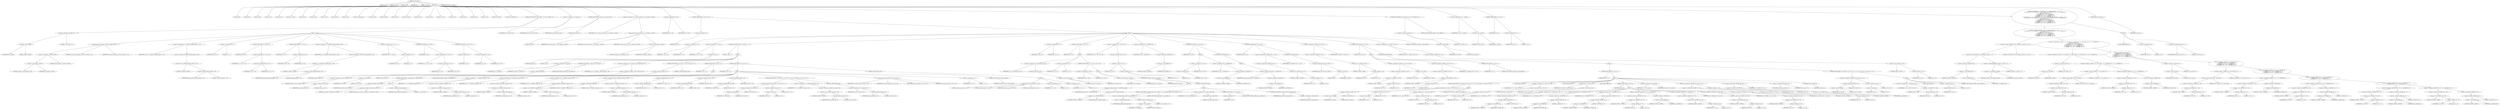 digraph cache_insert {  
"1000126" [label = "(METHOD,cache_insert)" ]
"1000127" [label = "(PARAM,int a1)" ]
"1000128" [label = "(PARAM,void *cp)" ]
"1000129" [label = "(PARAM,int a3)" ]
"1000130" [label = "(PARAM,int a4)" ]
"1000131" [label = "(PARAM,__int16 a5)" ]
"1000132" [label = "(BLOCK,,)" ]
"1000133" [label = "(LOCAL,v8: int)" ]
"1000134" [label = "(LOCAL,v9: int)" ]
"1000135" [label = "(LOCAL,v10: int)" ]
"1000136" [label = "(LOCAL,v11: int)" ]
"1000137" [label = "(LOCAL,v12: int)" ]
"1000138" [label = "(LOCAL,v13: __int16)" ]
"1000139" [label = "(LOCAL,v15: int)" ]
"1000140" [label = "(LOCAL,v16: int)" ]
"1000141" [label = "(LOCAL,v17: int)" ]
"1000142" [label = "(LOCAL,v18: int)" ]
"1000143" [label = "(LOCAL,v19: int)" ]
"1000144" [label = "(LOCAL,v20: unsigned int)" ]
"1000145" [label = "(LOCAL,v21: bool)" ]
"1000146" [label = "(LOCAL,v22: bool)" ]
"1000147" [label = "(LOCAL,v23: int)" ]
"1000148" [label = "(LOCAL,v24: size_t)" ]
"1000149" [label = "(LOCAL,v25: int *)" ]
"1000150" [label = "(LOCAL,v26: int)" ]
"1000151" [label = "(LOCAL,v27: char *)" ]
"1000152" [label = "(LOCAL,v28: int)" ]
"1000153" [label = "(LOCAL,v29: int)" ]
"1000154" [label = "(LOCAL,v30: int)" ]
"1000155" [label = "(LOCAL,v31: int)" ]
"1000156" [label = "(LOCAL,v32: _BYTE *)" ]
"1000157" [label = "(LOCAL,v34: _DWORD [ 4 ])" ]
"1000158" [label = "(CONTROL_STRUCTURE,if ( (a5 & 0x980) != 0 ),if ( (a5 & 0x980) != 0 ))" ]
"1000159" [label = "(<operator>.notEquals,(a5 & 0x980) != 0)" ]
"1000160" [label = "(<operator>.and,a5 & 0x980)" ]
"1000161" [label = "(IDENTIFIER,a5,a5 & 0x980)" ]
"1000162" [label = "(LITERAL,0x980,a5 & 0x980)" ]
"1000163" [label = "(LITERAL,0,(a5 & 0x980) != 0)" ]
"1000164" [label = "(BLOCK,,)" ]
"1000165" [label = "(log_query,log_query((unsigned __int16)a5 | 0x10000, a1, cp))" ]
"1000166" [label = "(<operator>.or,(unsigned __int16)a5 | 0x10000)" ]
"1000167" [label = "(<operator>.cast,(unsigned __int16)a5)" ]
"1000168" [label = "(UNKNOWN,unsigned __int16,unsigned __int16)" ]
"1000169" [label = "(IDENTIFIER,a5,(unsigned __int16)a5)" ]
"1000170" [label = "(LITERAL,0x10000,(unsigned __int16)a5 | 0x10000)" ]
"1000171" [label = "(IDENTIFIER,a1,log_query((unsigned __int16)a5 | 0x10000, a1, cp))" ]
"1000172" [label = "(IDENTIFIER,cp,log_query((unsigned __int16)a5 | 0x10000, a1, cp))" ]
"1000173" [label = "(<operator>.assignment,v20 = *(_DWORD *)(dnsmasq_daemon + 252))" ]
"1000174" [label = "(IDENTIFIER,v20,v20 = *(_DWORD *)(dnsmasq_daemon + 252))" ]
"1000175" [label = "(<operator>.indirection,*(_DWORD *)(dnsmasq_daemon + 252))" ]
"1000176" [label = "(<operator>.cast,(_DWORD *)(dnsmasq_daemon + 252))" ]
"1000177" [label = "(UNKNOWN,_DWORD *,_DWORD *)" ]
"1000178" [label = "(<operator>.addition,dnsmasq_daemon + 252)" ]
"1000179" [label = "(IDENTIFIER,dnsmasq_daemon,dnsmasq_daemon + 252)" ]
"1000180" [label = "(LITERAL,252,dnsmasq_daemon + 252)" ]
"1000181" [label = "(<operator>.assignment,v21 = 1)" ]
"1000182" [label = "(IDENTIFIER,v21,v21 = 1)" ]
"1000183" [label = "(LITERAL,1,v21 = 1)" ]
"1000184" [label = "(CONTROL_STRUCTURE,if ( v20 ),if ( v20 ))" ]
"1000185" [label = "(IDENTIFIER,v20,if ( v20 ))" ]
"1000186" [label = "(<operator>.assignment,v21 = v20 >= a4)" ]
"1000187" [label = "(IDENTIFIER,v21,v21 = v20 >= a4)" ]
"1000188" [label = "(<operator>.greaterEqualsThan,v20 >= a4)" ]
"1000189" [label = "(IDENTIFIER,v20,v20 >= a4)" ]
"1000190" [label = "(IDENTIFIER,a4,v20 >= a4)" ]
"1000191" [label = "(CONTROL_STRUCTURE,if ( v21 ),if ( v21 ))" ]
"1000192" [label = "(IDENTIFIER,v21,if ( v21 ))" ]
"1000193" [label = "(<operator>.assignment,v20 = a4)" ]
"1000194" [label = "(IDENTIFIER,v20,v20 = a4)" ]
"1000195" [label = "(IDENTIFIER,a4,v20 = a4)" ]
"1000196" [label = "(<operator>.assignment,a4 = *(_DWORD *)(dnsmasq_daemon + 248))" ]
"1000197" [label = "(IDENTIFIER,a4,a4 = *(_DWORD *)(dnsmasq_daemon + 248))" ]
"1000198" [label = "(<operator>.indirection,*(_DWORD *)(dnsmasq_daemon + 248))" ]
"1000199" [label = "(<operator>.cast,(_DWORD *)(dnsmasq_daemon + 248))" ]
"1000200" [label = "(UNKNOWN,_DWORD *,_DWORD *)" ]
"1000201" [label = "(<operator>.addition,dnsmasq_daemon + 248)" ]
"1000202" [label = "(IDENTIFIER,dnsmasq_daemon,dnsmasq_daemon + 248)" ]
"1000203" [label = "(LITERAL,248,dnsmasq_daemon + 248)" ]
"1000204" [label = "(<operator>.assignment,v22 = a4 != 0)" ]
"1000205" [label = "(IDENTIFIER,v22,v22 = a4 != 0)" ]
"1000206" [label = "(<operator>.notEquals,a4 != 0)" ]
"1000207" [label = "(IDENTIFIER,a4,a4 != 0)" ]
"1000208" [label = "(LITERAL,0,a4 != 0)" ]
"1000209" [label = "(CONTROL_STRUCTURE,if ( a4 ),if ( a4 ))" ]
"1000210" [label = "(IDENTIFIER,a4,if ( a4 ))" ]
"1000211" [label = "(<operator>.assignment,v22 = a4 > v20)" ]
"1000212" [label = "(IDENTIFIER,v22,v22 = a4 > v20)" ]
"1000213" [label = "(<operator>.greaterThan,a4 > v20)" ]
"1000214" [label = "(IDENTIFIER,a4,a4 > v20)" ]
"1000215" [label = "(IDENTIFIER,v20,a4 > v20)" ]
"1000216" [label = "(CONTROL_STRUCTURE,if ( !v22 ),if ( !v22 ))" ]
"1000217" [label = "(<operator>.logicalNot,!v22)" ]
"1000218" [label = "(IDENTIFIER,v22,!v22)" ]
"1000219" [label = "(<operator>.assignment,a4 = v20)" ]
"1000220" [label = "(IDENTIFIER,a4,a4 = v20)" ]
"1000221" [label = "(IDENTIFIER,v20,a4 = v20)" ]
"1000222" [label = "(<operator>.assignment,v8 = insert_error)" ]
"1000223" [label = "(IDENTIFIER,v8,v8 = insert_error)" ]
"1000224" [label = "(IDENTIFIER,insert_error,v8 = insert_error)" ]
"1000225" [label = "(CONTROL_STRUCTURE,if ( insert_error ),if ( insert_error ))" ]
"1000226" [label = "(IDENTIFIER,insert_error,if ( insert_error ))" ]
"1000227" [label = "(RETURN,return 0;,return 0;)" ]
"1000228" [label = "(LITERAL,0,return 0;)" ]
"1000229" [label = "(<operator>.assignment,v10 = cache_scan_free(a1, cp, a3, (unsigned __int16)a5))" ]
"1000230" [label = "(IDENTIFIER,v10,v10 = cache_scan_free(a1, cp, a3, (unsigned __int16)a5))" ]
"1000231" [label = "(cache_scan_free,cache_scan_free(a1, cp, a3, (unsigned __int16)a5))" ]
"1000232" [label = "(IDENTIFIER,a1,cache_scan_free(a1, cp, a3, (unsigned __int16)a5))" ]
"1000233" [label = "(IDENTIFIER,cp,cache_scan_free(a1, cp, a3, (unsigned __int16)a5))" ]
"1000234" [label = "(IDENTIFIER,a3,cache_scan_free(a1, cp, a3, (unsigned __int16)a5))" ]
"1000235" [label = "(<operator>.cast,(unsigned __int16)a5)" ]
"1000236" [label = "(UNKNOWN,unsigned __int16,unsigned __int16)" ]
"1000237" [label = "(IDENTIFIER,a5,(unsigned __int16)a5)" ]
"1000238" [label = "(<operator>.assignment,v9 = v10)" ]
"1000239" [label = "(IDENTIFIER,v9,v9 = v10)" ]
"1000240" [label = "(IDENTIFIER,v10,v9 = v10)" ]
"1000241" [label = "(CONTROL_STRUCTURE,if ( !v10 ),if ( !v10 ))" ]
"1000242" [label = "(<operator>.logicalNot,!v10)" ]
"1000243" [label = "(IDENTIFIER,v10,!v10)" ]
"1000244" [label = "(BLOCK,,)" ]
"1000245" [label = "(<operator>.assignment,v11 = v8)" ]
"1000246" [label = "(IDENTIFIER,v11,v11 = v8)" ]
"1000247" [label = "(IDENTIFIER,v8,v11 = v8)" ]
"1000248" [label = "(<operator>.assignment,v12 = a5 & 4)" ]
"1000249" [label = "(IDENTIFIER,v12,v12 = a5 & 4)" ]
"1000250" [label = "(<operator>.and,a5 & 4)" ]
"1000251" [label = "(IDENTIFIER,a5,a5 & 4)" ]
"1000252" [label = "(LITERAL,4,a5 & 4)" ]
"1000253" [label = "(CONTROL_STRUCTURE,while ( 1 ),while ( 1 ))" ]
"1000254" [label = "(LITERAL,1,while ( 1 ))" ]
"1000255" [label = "(BLOCK,,)" ]
"1000256" [label = "(<operator>.assignment,v9 = cache_tail)" ]
"1000257" [label = "(IDENTIFIER,v9,v9 = cache_tail)" ]
"1000258" [label = "(IDENTIFIER,cache_tail,v9 = cache_tail)" ]
"1000259" [label = "(CONTROL_STRUCTURE,if ( !cache_tail ),if ( !cache_tail ))" ]
"1000260" [label = "(<operator>.logicalNot,!cache_tail)" ]
"1000261" [label = "(IDENTIFIER,cache_tail,!cache_tail)" ]
"1000262" [label = "(CONTROL_STRUCTURE,goto LABEL_18;,goto LABEL_18;)" ]
"1000263" [label = "(<operator>.assignment,v16 = *(unsigned __int16 *)(cache_tail + 36))" ]
"1000264" [label = "(IDENTIFIER,v16,v16 = *(unsigned __int16 *)(cache_tail + 36))" ]
"1000265" [label = "(<operator>.indirection,*(unsigned __int16 *)(cache_tail + 36))" ]
"1000266" [label = "(<operator>.cast,(unsigned __int16 *)(cache_tail + 36))" ]
"1000267" [label = "(UNKNOWN,unsigned __int16 *,unsigned __int16 *)" ]
"1000268" [label = "(<operator>.addition,cache_tail + 36)" ]
"1000269" [label = "(IDENTIFIER,cache_tail,cache_tail + 36)" ]
"1000270" [label = "(LITERAL,36,cache_tail + 36)" ]
"1000271" [label = "(CONTROL_STRUCTURE,if ( (v16 & 0xC) == 0 ),if ( (v16 & 0xC) == 0 ))" ]
"1000272" [label = "(<operator>.equals,(v16 & 0xC) == 0)" ]
"1000273" [label = "(<operator>.and,v16 & 0xC)" ]
"1000274" [label = "(IDENTIFIER,v16,v16 & 0xC)" ]
"1000275" [label = "(LITERAL,0xC,v16 & 0xC)" ]
"1000276" [label = "(LITERAL,0,(v16 & 0xC) == 0)" ]
"1000277" [label = "(CONTROL_STRUCTURE,break;,break;)" ]
"1000278" [label = "(CONTROL_STRUCTURE,if ( v11 ),if ( v11 ))" ]
"1000279" [label = "(IDENTIFIER,v11,if ( v11 ))" ]
"1000280" [label = "(BLOCK,,)" ]
"1000281" [label = "(CONTROL_STRUCTURE,if ( !warned_10984 ),if ( !warned_10984 ))" ]
"1000282" [label = "(<operator>.logicalNot,!warned_10984)" ]
"1000283" [label = "(IDENTIFIER,warned_10984,!warned_10984)" ]
"1000284" [label = "(BLOCK,,)" ]
"1000285" [label = "(my_syslog,my_syslog(3, \"Internal error in cache.\"))" ]
"1000286" [label = "(LITERAL,3,my_syslog(3, \"Internal error in cache.\"))" ]
"1000287" [label = "(LITERAL,\"Internal error in cache.\",my_syslog(3, \"Internal error in cache.\"))" ]
"1000288" [label = "(<operator>.assignment,warned_10984 = 1)" ]
"1000289" [label = "(IDENTIFIER,warned_10984,warned_10984 = 1)" ]
"1000290" [label = "(LITERAL,1,warned_10984 = 1)" ]
"1000291" [label = "(CONTROL_STRUCTURE,goto LABEL_18;,goto LABEL_18;)" ]
"1000292" [label = "(CONTROL_STRUCTURE,if ( v12 ),if ( v12 ))" ]
"1000293" [label = "(IDENTIFIER,v12,if ( v12 ))" ]
"1000294" [label = "(BLOCK,,)" ]
"1000295" [label = "(<operator>.assignment,v17 = *(_DWORD *)(cache_tail + 16))" ]
"1000296" [label = "(IDENTIFIER,v17,v17 = *(_DWORD *)(cache_tail + 16))" ]
"1000297" [label = "(<operator>.indirection,*(_DWORD *)(cache_tail + 16))" ]
"1000298" [label = "(<operator>.cast,(_DWORD *)(cache_tail + 16))" ]
"1000299" [label = "(UNKNOWN,_DWORD *,_DWORD *)" ]
"1000300" [label = "(<operator>.addition,cache_tail + 16)" ]
"1000301" [label = "(IDENTIFIER,cache_tail,cache_tail + 16)" ]
"1000302" [label = "(LITERAL,16,cache_tail + 16)" ]
"1000303" [label = "(<operator>.assignment,v18 = *(_DWORD *)(cache_tail + 20))" ]
"1000304" [label = "(IDENTIFIER,v18,v18 = *(_DWORD *)(cache_tail + 20))" ]
"1000305" [label = "(<operator>.indirection,*(_DWORD *)(cache_tail + 20))" ]
"1000306" [label = "(<operator>.cast,(_DWORD *)(cache_tail + 20))" ]
"1000307" [label = "(UNKNOWN,_DWORD *,_DWORD *)" ]
"1000308" [label = "(<operator>.addition,cache_tail + 20)" ]
"1000309" [label = "(IDENTIFIER,cache_tail,cache_tail + 20)" ]
"1000310" [label = "(LITERAL,20,cache_tail + 20)" ]
"1000311" [label = "(<operator>.assignment,v19 = *(_DWORD *)(cache_tail + 24))" ]
"1000312" [label = "(IDENTIFIER,v19,v19 = *(_DWORD *)(cache_tail + 24))" ]
"1000313" [label = "(<operator>.indirection,*(_DWORD *)(cache_tail + 24))" ]
"1000314" [label = "(<operator>.cast,(_DWORD *)(cache_tail + 24))" ]
"1000315" [label = "(UNKNOWN,_DWORD *,_DWORD *)" ]
"1000316" [label = "(<operator>.addition,cache_tail + 24)" ]
"1000317" [label = "(IDENTIFIER,cache_tail,cache_tail + 24)" ]
"1000318" [label = "(LITERAL,24,cache_tail + 24)" ]
"1000319" [label = "(<operator>.assignment,v34[0] = *(_DWORD *)(cache_tail + 12))" ]
"1000320" [label = "(<operator>.indirectIndexAccess,v34[0])" ]
"1000321" [label = "(IDENTIFIER,v34,v34[0] = *(_DWORD *)(cache_tail + 12))" ]
"1000322" [label = "(LITERAL,0,v34[0] = *(_DWORD *)(cache_tail + 12))" ]
"1000323" [label = "(<operator>.indirection,*(_DWORD *)(cache_tail + 12))" ]
"1000324" [label = "(<operator>.cast,(_DWORD *)(cache_tail + 12))" ]
"1000325" [label = "(UNKNOWN,_DWORD *,_DWORD *)" ]
"1000326" [label = "(<operator>.addition,cache_tail + 12)" ]
"1000327" [label = "(IDENTIFIER,cache_tail,cache_tail + 12)" ]
"1000328" [label = "(LITERAL,12,cache_tail + 12)" ]
"1000329" [label = "(<operator>.assignment,v34[1] = v17)" ]
"1000330" [label = "(<operator>.indirectIndexAccess,v34[1])" ]
"1000331" [label = "(IDENTIFIER,v34,v34[1] = v17)" ]
"1000332" [label = "(LITERAL,1,v34[1] = v17)" ]
"1000333" [label = "(IDENTIFIER,v17,v34[1] = v17)" ]
"1000334" [label = "(<operator>.assignment,v34[2] = v18)" ]
"1000335" [label = "(<operator>.indirectIndexAccess,v34[2])" ]
"1000336" [label = "(IDENTIFIER,v34,v34[2] = v18)" ]
"1000337" [label = "(LITERAL,2,v34[2] = v18)" ]
"1000338" [label = "(IDENTIFIER,v18,v34[2] = v18)" ]
"1000339" [label = "(<operator>.assignment,v34[3] = v19)" ]
"1000340" [label = "(<operator>.indirectIndexAccess,v34[3])" ]
"1000341" [label = "(IDENTIFIER,v34,v34[3] = v19)" ]
"1000342" [label = "(LITERAL,3,v34[3] = v19)" ]
"1000343" [label = "(IDENTIFIER,v19,v34[3] = v19)" ]
"1000344" [label = "(CONTROL_STRUCTURE,if ( (v16 & 0x200) != 0 || (v16 & 2) != 0 ),if ( (v16 & 0x200) != 0 || (v16 & 2) != 0 ))" ]
"1000345" [label = "(<operator>.logicalOr,(v16 & 0x200) != 0 || (v16 & 2) != 0)" ]
"1000346" [label = "(<operator>.notEquals,(v16 & 0x200) != 0)" ]
"1000347" [label = "(<operator>.and,v16 & 0x200)" ]
"1000348" [label = "(IDENTIFIER,v16,v16 & 0x200)" ]
"1000349" [label = "(LITERAL,0x200,v16 & 0x200)" ]
"1000350" [label = "(LITERAL,0,(v16 & 0x200) != 0)" ]
"1000351" [label = "(<operator>.notEquals,(v16 & 2) != 0)" ]
"1000352" [label = "(<operator>.and,v16 & 2)" ]
"1000353" [label = "(IDENTIFIER,v16,v16 & 2)" ]
"1000354" [label = "(LITERAL,2,v16 & 2)" ]
"1000355" [label = "(LITERAL,0,(v16 & 2) != 0)" ]
"1000356" [label = "(<operator>.assignment,v15 = *(_DWORD *)(cache_tail + 40))" ]
"1000357" [label = "(IDENTIFIER,v15,v15 = *(_DWORD *)(cache_tail + 40))" ]
"1000358" [label = "(<operator>.indirection,*(_DWORD *)(cache_tail + 40))" ]
"1000359" [label = "(<operator>.cast,(_DWORD *)(cache_tail + 40))" ]
"1000360" [label = "(UNKNOWN,_DWORD *,_DWORD *)" ]
"1000361" [label = "(<operator>.addition,cache_tail + 40)" ]
"1000362" [label = "(IDENTIFIER,cache_tail,cache_tail + 40)" ]
"1000363" [label = "(LITERAL,40,cache_tail + 40)" ]
"1000364" [label = "(CONTROL_STRUCTURE,else,else)" ]
"1000365" [label = "(<operator>.assignment,v15 = cache_tail + 40)" ]
"1000366" [label = "(IDENTIFIER,v15,v15 = cache_tail + 40)" ]
"1000367" [label = "(<operator>.addition,cache_tail + 40)" ]
"1000368" [label = "(IDENTIFIER,cache_tail,cache_tail + 40)" ]
"1000369" [label = "(LITERAL,40,cache_tail + 40)" ]
"1000370" [label = "(cache_scan_free,cache_scan_free(v15, v34, a3, v16))" ]
"1000371" [label = "(IDENTIFIER,v15,cache_scan_free(v15, v34, a3, v16))" ]
"1000372" [label = "(IDENTIFIER,v34,cache_scan_free(v15, v34, a3, v16))" ]
"1000373" [label = "(IDENTIFIER,a3,cache_scan_free(v15, v34, a3, v16))" ]
"1000374" [label = "(IDENTIFIER,v16,cache_scan_free(v15, v34, a3, v16))" ]
"1000375" [label = "(<operator>.assignment,v11 = 1)" ]
"1000376" [label = "(IDENTIFIER,v11,v11 = 1)" ]
"1000377" [label = "(LITERAL,1,v11 = 1)" ]
"1000378" [label = "(<operator>.preIncrement,++cache_live_freed)" ]
"1000379" [label = "(IDENTIFIER,cache_live_freed,++cache_live_freed)" ]
"1000380" [label = "(CONTROL_STRUCTURE,else,else)" ]
"1000381" [label = "(BLOCK,,)" ]
"1000382" [label = "(cache_scan_free,cache_scan_free(0, 0, a3, 0))" ]
"1000383" [label = "(LITERAL,0,cache_scan_free(0, 0, a3, 0))" ]
"1000384" [label = "(LITERAL,0,cache_scan_free(0, 0, a3, 0))" ]
"1000385" [label = "(IDENTIFIER,a3,cache_scan_free(0, 0, a3, 0))" ]
"1000386" [label = "(LITERAL,0,cache_scan_free(0, 0, a3, 0))" ]
"1000387" [label = "(<operator>.assignment,v11 = 0)" ]
"1000388" [label = "(IDENTIFIER,v11,v11 = 0)" ]
"1000389" [label = "(LITERAL,0,v11 = 0)" ]
"1000390" [label = "(<operator>.assignment,v12 = 1)" ]
"1000391" [label = "(IDENTIFIER,v12,v12 = 1)" ]
"1000392" [label = "(LITERAL,1,v12 = 1)" ]
"1000393" [label = "(<operator>.assignment,v23 = a1)" ]
"1000394" [label = "(IDENTIFIER,v23,v23 = a1)" ]
"1000395" [label = "(IDENTIFIER,a1,v23 = a1)" ]
"1000396" [label = "(CONTROL_STRUCTURE,if ( a1 ),if ( a1 ))" ]
"1000397" [label = "(IDENTIFIER,a1,if ( a1 ))" ]
"1000398" [label = "(BLOCK,,)" ]
"1000399" [label = "(<operator>.assignment,v24 = strlen((const char *)a1))" ]
"1000400" [label = "(IDENTIFIER,v24,v24 = strlen((const char *)a1))" ]
"1000401" [label = "(strlen,strlen((const char *)a1))" ]
"1000402" [label = "(<operator>.cast,(const char *)a1)" ]
"1000403" [label = "(UNKNOWN,const char *,const char *)" ]
"1000404" [label = "(IDENTIFIER,a1,(const char *)a1)" ]
"1000405" [label = "(<operator>.assignment,v23 = 0)" ]
"1000406" [label = "(IDENTIFIER,v23,v23 = 0)" ]
"1000407" [label = "(LITERAL,0,v23 = 0)" ]
"1000408" [label = "(CONTROL_STRUCTURE,if ( v24 > 0x31 ),if ( v24 > 0x31 ))" ]
"1000409" [label = "(<operator>.greaterThan,v24 > 0x31)" ]
"1000410" [label = "(IDENTIFIER,v24,v24 > 0x31)" ]
"1000411" [label = "(LITERAL,0x31,v24 > 0x31)" ]
"1000412" [label = "(BLOCK,,)" ]
"1000413" [label = "(<operator>.assignment,v23 = big_free)" ]
"1000414" [label = "(IDENTIFIER,v23,v23 = big_free)" ]
"1000415" [label = "(IDENTIFIER,big_free,v23 = big_free)" ]
"1000416" [label = "(CONTROL_STRUCTURE,if ( big_free ),if ( big_free ))" ]
"1000417" [label = "(IDENTIFIER,big_free,if ( big_free ))" ]
"1000418" [label = "(BLOCK,,)" ]
"1000419" [label = "(<operator>.assignment,big_free = *(_DWORD *)big_free)" ]
"1000420" [label = "(IDENTIFIER,big_free,big_free = *(_DWORD *)big_free)" ]
"1000421" [label = "(<operator>.indirection,*(_DWORD *)big_free)" ]
"1000422" [label = "(<operator>.cast,(_DWORD *)big_free)" ]
"1000423" [label = "(UNKNOWN,_DWORD *,_DWORD *)" ]
"1000424" [label = "(IDENTIFIER,big_free,(_DWORD *)big_free)" ]
"1000425" [label = "(CONTROL_STRUCTURE,else,else)" ]
"1000426" [label = "(BLOCK,,)" ]
"1000427" [label = "(CONTROL_STRUCTURE,if ( !bignames_left && (a5 & 0x5000) == 0 ),if ( !bignames_left && (a5 & 0x5000) == 0 ))" ]
"1000428" [label = "(<operator>.logicalAnd,!bignames_left && (a5 & 0x5000) == 0)" ]
"1000429" [label = "(<operator>.logicalNot,!bignames_left)" ]
"1000430" [label = "(IDENTIFIER,bignames_left,!bignames_left)" ]
"1000431" [label = "(<operator>.equals,(a5 & 0x5000) == 0)" ]
"1000432" [label = "(<operator>.and,a5 & 0x5000)" ]
"1000433" [label = "(IDENTIFIER,a5,a5 & 0x5000)" ]
"1000434" [label = "(LITERAL,0x5000,a5 & 0x5000)" ]
"1000435" [label = "(LITERAL,0,(a5 & 0x5000) == 0)" ]
"1000436" [label = "(CONTROL_STRUCTURE,goto LABEL_18;,goto LABEL_18;)" ]
"1000437" [label = "(<operator>.assignment,v23 = whine_malloc(1028))" ]
"1000438" [label = "(IDENTIFIER,v23,v23 = whine_malloc(1028))" ]
"1000439" [label = "(whine_malloc,whine_malloc(1028))" ]
"1000440" [label = "(LITERAL,1028,whine_malloc(1028))" ]
"1000441" [label = "(CONTROL_STRUCTURE,if ( !v23 ),if ( !v23 ))" ]
"1000442" [label = "(<operator>.logicalNot,!v23)" ]
"1000443" [label = "(IDENTIFIER,v23,!v23)" ]
"1000444" [label = "(CONTROL_STRUCTURE,goto LABEL_18;,goto LABEL_18;)" ]
"1000445" [label = "(CONTROL_STRUCTURE,if ( bignames_left ),if ( bignames_left ))" ]
"1000446" [label = "(IDENTIFIER,bignames_left,if ( bignames_left ))" ]
"1000447" [label = "(<operator>.preDecrement,--bignames_left)" ]
"1000448" [label = "(IDENTIFIER,bignames_left,--bignames_left)" ]
"1000449" [label = "(<operator>.assignment,v25 = *(int **)(v9 + 4))" ]
"1000450" [label = "(IDENTIFIER,v25,v25 = *(int **)(v9 + 4))" ]
"1000451" [label = "(<operator>.indirection,*(int **)(v9 + 4))" ]
"1000452" [label = "(<operator>.cast,(int **)(v9 + 4))" ]
"1000453" [label = "(UNKNOWN,int **,int **)" ]
"1000454" [label = "(<operator>.addition,v9 + 4)" ]
"1000455" [label = "(IDENTIFIER,v9,v9 + 4)" ]
"1000456" [label = "(LITERAL,4,v9 + 4)" ]
"1000457" [label = "(<operator>.assignment,v26 = *(_DWORD *)v9)" ]
"1000458" [label = "(IDENTIFIER,v26,v26 = *(_DWORD *)v9)" ]
"1000459" [label = "(<operator>.indirection,*(_DWORD *)v9)" ]
"1000460" [label = "(<operator>.cast,(_DWORD *)v9)" ]
"1000461" [label = "(UNKNOWN,_DWORD *,_DWORD *)" ]
"1000462" [label = "(IDENTIFIER,v9,(_DWORD *)v9)" ]
"1000463" [label = "(CONTROL_STRUCTURE,if ( v25 ),if ( v25 ))" ]
"1000464" [label = "(IDENTIFIER,v25,if ( v25 ))" ]
"1000465" [label = "(BLOCK,,)" ]
"1000466" [label = "(<operator>.assignment,*v25 = v26)" ]
"1000467" [label = "(<operator>.indirection,*v25)" ]
"1000468" [label = "(IDENTIFIER,v25,*v25 = v26)" ]
"1000469" [label = "(IDENTIFIER,v26,*v25 = v26)" ]
"1000470" [label = "(<operator>.assignment,v26 = *(_DWORD *)v9)" ]
"1000471" [label = "(IDENTIFIER,v26,v26 = *(_DWORD *)v9)" ]
"1000472" [label = "(<operator>.indirection,*(_DWORD *)v9)" ]
"1000473" [label = "(<operator>.cast,(_DWORD *)v9)" ]
"1000474" [label = "(UNKNOWN,_DWORD *,_DWORD *)" ]
"1000475" [label = "(IDENTIFIER,v9,(_DWORD *)v9)" ]
"1000476" [label = "(CONTROL_STRUCTURE,else,else)" ]
"1000477" [label = "(BLOCK,,)" ]
"1000478" [label = "(<operator>.assignment,cache_head = *(_DWORD *)v9)" ]
"1000479" [label = "(IDENTIFIER,cache_head,cache_head = *(_DWORD *)v9)" ]
"1000480" [label = "(<operator>.indirection,*(_DWORD *)v9)" ]
"1000481" [label = "(<operator>.cast,(_DWORD *)v9)" ]
"1000482" [label = "(UNKNOWN,_DWORD *,_DWORD *)" ]
"1000483" [label = "(IDENTIFIER,v9,(_DWORD *)v9)" ]
"1000484" [label = "(CONTROL_STRUCTURE,if ( v26 ),if ( v26 ))" ]
"1000485" [label = "(IDENTIFIER,v26,if ( v26 ))" ]
"1000486" [label = "(<operator>.assignment,*(_DWORD *)(v26 + 4) = v25)" ]
"1000487" [label = "(<operator>.indirection,*(_DWORD *)(v26 + 4))" ]
"1000488" [label = "(<operator>.cast,(_DWORD *)(v26 + 4))" ]
"1000489" [label = "(UNKNOWN,_DWORD *,_DWORD *)" ]
"1000490" [label = "(<operator>.addition,v26 + 4)" ]
"1000491" [label = "(IDENTIFIER,v26,v26 + 4)" ]
"1000492" [label = "(LITERAL,4,v26 + 4)" ]
"1000493" [label = "(IDENTIFIER,v25,*(_DWORD *)(v26 + 4) = v25)" ]
"1000494" [label = "(CONTROL_STRUCTURE,else,else)" ]
"1000495" [label = "(<operator>.assignment,cache_tail = (int)v25)" ]
"1000496" [label = "(IDENTIFIER,cache_tail,cache_tail = (int)v25)" ]
"1000497" [label = "(<operator>.cast,(int)v25)" ]
"1000498" [label = "(UNKNOWN,int,int)" ]
"1000499" [label = "(IDENTIFIER,v25,(int)v25)" ]
"1000500" [label = "(<operator>.assignment,*(_WORD *)(v9 + 36) = a5)" ]
"1000501" [label = "(<operator>.indirection,*(_WORD *)(v9 + 36))" ]
"1000502" [label = "(<operator>.cast,(_WORD *)(v9 + 36))" ]
"1000503" [label = "(UNKNOWN,_WORD *,_WORD *)" ]
"1000504" [label = "(<operator>.addition,v9 + 36)" ]
"1000505" [label = "(IDENTIFIER,v9,v9 + 36)" ]
"1000506" [label = "(LITERAL,36,v9 + 36)" ]
"1000507" [label = "(IDENTIFIER,a5,*(_WORD *)(v9 + 36) = a5)" ]
"1000508" [label = "(CONTROL_STRUCTURE,if ( v23 ),if ( v23 ))" ]
"1000509" [label = "(IDENTIFIER,v23,if ( v23 ))" ]
"1000510" [label = "(BLOCK,,)" ]
"1000511" [label = "(<operator>.assignment,*(_WORD *)(v9 + 36) = a5 | 0x200)" ]
"1000512" [label = "(<operator>.indirection,*(_WORD *)(v9 + 36))" ]
"1000513" [label = "(<operator>.cast,(_WORD *)(v9 + 36))" ]
"1000514" [label = "(UNKNOWN,_WORD *,_WORD *)" ]
"1000515" [label = "(<operator>.addition,v9 + 36)" ]
"1000516" [label = "(IDENTIFIER,v9,v9 + 36)" ]
"1000517" [label = "(LITERAL,36,v9 + 36)" ]
"1000518" [label = "(<operator>.or,a5 | 0x200)" ]
"1000519" [label = "(IDENTIFIER,a5,a5 | 0x200)" ]
"1000520" [label = "(LITERAL,0x200,a5 | 0x200)" ]
"1000521" [label = "(<operator>.assignment,*(_DWORD *)(v9 + 40) = v23)" ]
"1000522" [label = "(<operator>.indirection,*(_DWORD *)(v9 + 40))" ]
"1000523" [label = "(<operator>.cast,(_DWORD *)(v9 + 40))" ]
"1000524" [label = "(UNKNOWN,_DWORD *,_DWORD *)" ]
"1000525" [label = "(<operator>.addition,v9 + 40)" ]
"1000526" [label = "(IDENTIFIER,v9,v9 + 40)" ]
"1000527" [label = "(LITERAL,40,v9 + 40)" ]
"1000528" [label = "(IDENTIFIER,v23,*(_DWORD *)(v9 + 40) = v23)" ]
"1000529" [label = "(CONTROL_STRUCTURE,if ( a1 ),if ( a1 ))" ]
"1000530" [label = "(IDENTIFIER,a1,if ( a1 ))" ]
"1000531" [label = "(CONTROL_STRUCTURE,goto LABEL_56;,goto LABEL_56;)" ]
"1000532" [label = "(CONTROL_STRUCTURE,else,else)" ]
"1000533" [label = "(BLOCK,,)" ]
"1000534" [label = "(CONTROL_STRUCTURE,if ( a1 ),if ( a1 ))" ]
"1000535" [label = "(IDENTIFIER,a1,if ( a1 ))" ]
"1000536" [label = "(BLOCK,,)" ]
"1000537" [label = "(CONTROL_STRUCTURE,if ( (a5 & 0x200) == 0 && (a5 & 2) == 0 ),if ( (a5 & 0x200) == 0 && (a5 & 2) == 0 ))" ]
"1000538" [label = "(<operator>.logicalAnd,(a5 & 0x200) == 0 && (a5 & 2) == 0)" ]
"1000539" [label = "(<operator>.equals,(a5 & 0x200) == 0)" ]
"1000540" [label = "(<operator>.and,a5 & 0x200)" ]
"1000541" [label = "(IDENTIFIER,a5,a5 & 0x200)" ]
"1000542" [label = "(LITERAL,0x200,a5 & 0x200)" ]
"1000543" [label = "(LITERAL,0,(a5 & 0x200) == 0)" ]
"1000544" [label = "(<operator>.equals,(a5 & 2) == 0)" ]
"1000545" [label = "(<operator>.and,a5 & 2)" ]
"1000546" [label = "(IDENTIFIER,a5,a5 & 2)" ]
"1000547" [label = "(LITERAL,2,a5 & 2)" ]
"1000548" [label = "(LITERAL,0,(a5 & 2) == 0)" ]
"1000549" [label = "(BLOCK,,)" ]
"1000550" [label = "(<operator>.assignment,v27 = (char *)(v9 + 40))" ]
"1000551" [label = "(IDENTIFIER,v27,v27 = (char *)(v9 + 40))" ]
"1000552" [label = "(<operator>.cast,(char *)(v9 + 40))" ]
"1000553" [label = "(UNKNOWN,char *,char *)" ]
"1000554" [label = "(<operator>.addition,v9 + 40)" ]
"1000555" [label = "(IDENTIFIER,v9,v9 + 40)" ]
"1000556" [label = "(LITERAL,40,v9 + 40)" ]
"1000557" [label = "(CONTROL_STRUCTURE,goto LABEL_57;,goto LABEL_57;)" ]
"1000558" [label = "(JUMP_TARGET,LABEL_56)" ]
"1000559" [label = "(<operator>.assignment,v27 = *(char **)(v9 + 40))" ]
"1000560" [label = "(IDENTIFIER,v27,v27 = *(char **)(v9 + 40))" ]
"1000561" [label = "(<operator>.indirection,*(char **)(v9 + 40))" ]
"1000562" [label = "(<operator>.cast,(char **)(v9 + 40))" ]
"1000563" [label = "(UNKNOWN,char **,char **)" ]
"1000564" [label = "(<operator>.addition,v9 + 40)" ]
"1000565" [label = "(IDENTIFIER,v9,v9 + 40)" ]
"1000566" [label = "(LITERAL,40,v9 + 40)" ]
"1000567" [label = "(JUMP_TARGET,LABEL_57)" ]
"1000568" [label = "(strcpy,strcpy(v27, (const char *)a1))" ]
"1000569" [label = "(IDENTIFIER,v27,strcpy(v27, (const char *)a1))" ]
"1000570" [label = "(<operator>.cast,(const char *)a1)" ]
"1000571" [label = "(UNKNOWN,const char *,const char *)" ]
"1000572" [label = "(IDENTIFIER,a1,(const char *)a1)" ]
"1000573" [label = "(JUMP_TARGET,LABEL_58)" ]
"1000574" [label = "(CONTROL_STRUCTURE,if ( cp ),if ( cp ))" ]
"1000575" [label = "(IDENTIFIER,cp,if ( cp ))" ]
"1000576" [label = "(BLOCK,,)" ]
"1000577" [label = "(<operator>.assignment,v28 = *((_DWORD *)cp + 1))" ]
"1000578" [label = "(IDENTIFIER,v28,v28 = *((_DWORD *)cp + 1))" ]
"1000579" [label = "(<operator>.indirection,*((_DWORD *)cp + 1))" ]
"1000580" [label = "(<operator>.addition,(_DWORD *)cp + 1)" ]
"1000581" [label = "(<operator>.cast,(_DWORD *)cp)" ]
"1000582" [label = "(UNKNOWN,_DWORD *,_DWORD *)" ]
"1000583" [label = "(IDENTIFIER,cp,(_DWORD *)cp)" ]
"1000584" [label = "(LITERAL,1,(_DWORD *)cp + 1)" ]
"1000585" [label = "(<operator>.assignment,v29 = *((_DWORD *)cp + 2))" ]
"1000586" [label = "(IDENTIFIER,v29,v29 = *((_DWORD *)cp + 2))" ]
"1000587" [label = "(<operator>.indirection,*((_DWORD *)cp + 2))" ]
"1000588" [label = "(<operator>.addition,(_DWORD *)cp + 2)" ]
"1000589" [label = "(<operator>.cast,(_DWORD *)cp)" ]
"1000590" [label = "(UNKNOWN,_DWORD *,_DWORD *)" ]
"1000591" [label = "(IDENTIFIER,cp,(_DWORD *)cp)" ]
"1000592" [label = "(LITERAL,2,(_DWORD *)cp + 2)" ]
"1000593" [label = "(<operator>.assignment,v30 = *((_DWORD *)cp + 3))" ]
"1000594" [label = "(IDENTIFIER,v30,v30 = *((_DWORD *)cp + 3))" ]
"1000595" [label = "(<operator>.indirection,*((_DWORD *)cp + 3))" ]
"1000596" [label = "(<operator>.addition,(_DWORD *)cp + 3)" ]
"1000597" [label = "(<operator>.cast,(_DWORD *)cp)" ]
"1000598" [label = "(UNKNOWN,_DWORD *,_DWORD *)" ]
"1000599" [label = "(IDENTIFIER,cp,(_DWORD *)cp)" ]
"1000600" [label = "(LITERAL,3,(_DWORD *)cp + 3)" ]
"1000601" [label = "(<operator>.assignment,*(_DWORD *)(v9 + 12) = *(_DWORD *)cp)" ]
"1000602" [label = "(<operator>.indirection,*(_DWORD *)(v9 + 12))" ]
"1000603" [label = "(<operator>.cast,(_DWORD *)(v9 + 12))" ]
"1000604" [label = "(UNKNOWN,_DWORD *,_DWORD *)" ]
"1000605" [label = "(<operator>.addition,v9 + 12)" ]
"1000606" [label = "(IDENTIFIER,v9,v9 + 12)" ]
"1000607" [label = "(LITERAL,12,v9 + 12)" ]
"1000608" [label = "(<operator>.indirection,*(_DWORD *)cp)" ]
"1000609" [label = "(<operator>.cast,(_DWORD *)cp)" ]
"1000610" [label = "(UNKNOWN,_DWORD *,_DWORD *)" ]
"1000611" [label = "(IDENTIFIER,cp,(_DWORD *)cp)" ]
"1000612" [label = "(<operator>.assignment,*(_DWORD *)(v9 + 16) = v28)" ]
"1000613" [label = "(<operator>.indirection,*(_DWORD *)(v9 + 16))" ]
"1000614" [label = "(<operator>.cast,(_DWORD *)(v9 + 16))" ]
"1000615" [label = "(UNKNOWN,_DWORD *,_DWORD *)" ]
"1000616" [label = "(<operator>.addition,v9 + 16)" ]
"1000617" [label = "(IDENTIFIER,v9,v9 + 16)" ]
"1000618" [label = "(LITERAL,16,v9 + 16)" ]
"1000619" [label = "(IDENTIFIER,v28,*(_DWORD *)(v9 + 16) = v28)" ]
"1000620" [label = "(<operator>.assignment,*(_DWORD *)(v9 + 20) = v29)" ]
"1000621" [label = "(<operator>.indirection,*(_DWORD *)(v9 + 20))" ]
"1000622" [label = "(<operator>.cast,(_DWORD *)(v9 + 20))" ]
"1000623" [label = "(UNKNOWN,_DWORD *,_DWORD *)" ]
"1000624" [label = "(<operator>.addition,v9 + 20)" ]
"1000625" [label = "(IDENTIFIER,v9,v9 + 20)" ]
"1000626" [label = "(LITERAL,20,v9 + 20)" ]
"1000627" [label = "(IDENTIFIER,v29,*(_DWORD *)(v9 + 20) = v29)" ]
"1000628" [label = "(<operator>.assignment,*(_DWORD *)(v9 + 24) = v30)" ]
"1000629" [label = "(<operator>.indirection,*(_DWORD *)(v9 + 24))" ]
"1000630" [label = "(<operator>.cast,(_DWORD *)(v9 + 24))" ]
"1000631" [label = "(UNKNOWN,_DWORD *,_DWORD *)" ]
"1000632" [label = "(<operator>.addition,v9 + 24)" ]
"1000633" [label = "(IDENTIFIER,v9,v9 + 24)" ]
"1000634" [label = "(LITERAL,24,v9 + 24)" ]
"1000635" [label = "(IDENTIFIER,v30,*(_DWORD *)(v9 + 24) = v30)" ]
"1000636" [label = "(<operator>.assignment,v31 = new_chain)" ]
"1000637" [label = "(IDENTIFIER,v31,v31 = new_chain)" ]
"1000638" [label = "(IDENTIFIER,new_chain,v31 = new_chain)" ]
"1000639" [label = "(<operator>.assignment,*(_DWORD *)(v9 + 28) = a4 + a3)" ]
"1000640" [label = "(<operator>.indirection,*(_DWORD *)(v9 + 28))" ]
"1000641" [label = "(<operator>.cast,(_DWORD *)(v9 + 28))" ]
"1000642" [label = "(UNKNOWN,_DWORD *,_DWORD *)" ]
"1000643" [label = "(<operator>.addition,v9 + 28)" ]
"1000644" [label = "(IDENTIFIER,v9,v9 + 28)" ]
"1000645" [label = "(LITERAL,28,v9 + 28)" ]
"1000646" [label = "(<operator>.addition,a4 + a3)" ]
"1000647" [label = "(IDENTIFIER,a4,a4 + a3)" ]
"1000648" [label = "(IDENTIFIER,a3,a4 + a3)" ]
"1000649" [label = "(<operator>.assignment,*(_DWORD *)v9 = v31)" ]
"1000650" [label = "(<operator>.indirection,*(_DWORD *)v9)" ]
"1000651" [label = "(<operator>.cast,(_DWORD *)v9)" ]
"1000652" [label = "(UNKNOWN,_DWORD *,_DWORD *)" ]
"1000653" [label = "(IDENTIFIER,v9,(_DWORD *)v9)" ]
"1000654" [label = "(IDENTIFIER,v31,*(_DWORD *)v9 = v31)" ]
"1000655" [label = "(<operator>.assignment,new_chain = v9)" ]
"1000656" [label = "(IDENTIFIER,new_chain,new_chain = v9)" ]
"1000657" [label = "(IDENTIFIER,v9,new_chain = v9)" ]
"1000658" [label = "(RETURN,return v9;,return v9;)" ]
"1000659" [label = "(IDENTIFIER,v9,return v9;)" ]
"1000660" [label = "(CONTROL_STRUCTURE,if ( (a5 & 0x200) == 0 && (a5 & 2) == 0 ),if ( (a5 & 0x200) == 0 && (a5 & 2) == 0 ))" ]
"1000661" [label = "(<operator>.logicalAnd,(a5 & 0x200) == 0 && (a5 & 2) == 0)" ]
"1000662" [label = "(<operator>.equals,(a5 & 0x200) == 0)" ]
"1000663" [label = "(<operator>.and,a5 & 0x200)" ]
"1000664" [label = "(IDENTIFIER,a5,a5 & 0x200)" ]
"1000665" [label = "(LITERAL,0x200,a5 & 0x200)" ]
"1000666" [label = "(LITERAL,0,(a5 & 0x200) == 0)" ]
"1000667" [label = "(<operator>.equals,(a5 & 2) == 0)" ]
"1000668" [label = "(<operator>.and,a5 & 2)" ]
"1000669" [label = "(IDENTIFIER,a5,a5 & 2)" ]
"1000670" [label = "(LITERAL,2,a5 & 2)" ]
"1000671" [label = "(LITERAL,0,(a5 & 2) == 0)" ]
"1000672" [label = "(BLOCK,,)" ]
"1000673" [label = "(<operator>.assignment,v32 = (_BYTE *)(v9 + 40))" ]
"1000674" [label = "(IDENTIFIER,v32,v32 = (_BYTE *)(v9 + 40))" ]
"1000675" [label = "(<operator>.cast,(_BYTE *)(v9 + 40))" ]
"1000676" [label = "(UNKNOWN,_BYTE *,_BYTE *)" ]
"1000677" [label = "(<operator>.addition,v9 + 40)" ]
"1000678" [label = "(IDENTIFIER,v9,v9 + 40)" ]
"1000679" [label = "(LITERAL,40,v9 + 40)" ]
"1000680" [label = "(JUMP_TARGET,LABEL_70)" ]
"1000681" [label = "(<operator>.assignment,*v32 = 0)" ]
"1000682" [label = "(<operator>.indirection,*v32)" ]
"1000683" [label = "(IDENTIFIER,v32,*v32 = 0)" ]
"1000684" [label = "(LITERAL,0,*v32 = 0)" ]
"1000685" [label = "(CONTROL_STRUCTURE,goto LABEL_58;,goto LABEL_58;)" ]
"1000686" [label = "(<operator>.assignment,v32 = *(_BYTE **)(v9 + 40))" ]
"1000687" [label = "(IDENTIFIER,v32,v32 = *(_BYTE **)(v9 + 40))" ]
"1000688" [label = "(<operator>.indirection,*(_BYTE **)(v9 + 40))" ]
"1000689" [label = "(<operator>.cast,(_BYTE **)(v9 + 40))" ]
"1000690" [label = "(UNKNOWN,_BYTE **,_BYTE **)" ]
"1000691" [label = "(<operator>.addition,v9 + 40)" ]
"1000692" [label = "(IDENTIFIER,v9,v9 + 40)" ]
"1000693" [label = "(LITERAL,40,v9 + 40)" ]
"1000694" [label = "(CONTROL_STRUCTURE,goto LABEL_70;,goto LABEL_70;)" ]
"1000695" [label = "(CONTROL_STRUCTURE,if ( (a5 & 0x180) == 0 ),if ( (a5 & 0x180) == 0 ))" ]
"1000696" [label = "(<operator>.equals,(a5 & 0x180) == 0)" ]
"1000697" [label = "(<operator>.and,a5 & 0x180)" ]
"1000698" [label = "(IDENTIFIER,a5,a5 & 0x180)" ]
"1000699" [label = "(LITERAL,0x180,a5 & 0x180)" ]
"1000700" [label = "(LITERAL,0,(a5 & 0x180) == 0)" ]
"1000701" [label = "(CONTROL_STRUCTURE,goto LABEL_18;,goto LABEL_18;)" ]
"1000702" [label = "(<operator>.assignment,v13 = (__int16)cp)" ]
"1000703" [label = "(IDENTIFIER,v13,v13 = (__int16)cp)" ]
"1000704" [label = "(<operator>.cast,(__int16)cp)" ]
"1000705" [label = "(UNKNOWN,__int16,__int16)" ]
"1000706" [label = "(IDENTIFIER,cp,(__int16)cp)" ]
"1000707" [label = "(CONTROL_STRUCTURE,if ( cp ),if ( cp ))" ]
"1000708" [label = "(IDENTIFIER,cp,if ( cp ))" ]
"1000709" [label = "(<operator>.assignment,v13 = 1)" ]
"1000710" [label = "(IDENTIFIER,v13,v13 = 1)" ]
"1000711" [label = "(LITERAL,1,v13 = 1)" ]
"1000712" [label = "(CONTROL_STRUCTURE,if ( (*(_DWORD *)&v13 & ((unsigned __int16)a5 >> 3)) == 0\n    || ((a5 & 0x80) == 0 || (*(_WORD *)(v10 + 36) & 0x80) == 0 || *(_DWORD *)(v10 + 12) != *(_DWORD *)cp)\n    && ((a5 & 0x100) == 0\n     || (*(_WORD *)(v10 + 36) & 0x100) == 0\n     || *(_DWORD *)(v10 + 12) != *(_DWORD *)cp\n     || *(_DWORD *)(v10 + 16) != *((_DWORD *)cp + 1)\n     || *(_DWORD *)(v10 + 20) != *((_DWORD *)cp + 2)\n     || *(_DWORD *)(v10 + 24) != *((_DWORD *)cp + 3)) ),if ( (*(_DWORD *)&v13 & ((unsigned __int16)a5 >> 3)) == 0\n    || ((a5 & 0x80) == 0 || (*(_WORD *)(v10 + 36) & 0x80) == 0 || *(_DWORD *)(v10 + 12) != *(_DWORD *)cp)\n    && ((a5 & 0x100) == 0\n     || (*(_WORD *)(v10 + 36) & 0x100) == 0\n     || *(_DWORD *)(v10 + 12) != *(_DWORD *)cp\n     || *(_DWORD *)(v10 + 16) != *((_DWORD *)cp + 1)\n     || *(_DWORD *)(v10 + 20) != *((_DWORD *)cp + 2)\n     || *(_DWORD *)(v10 + 24) != *((_DWORD *)cp + 3)) ))" ]
"1000713" [label = "(<operator>.logicalOr,(*(_DWORD *)&v13 & ((unsigned __int16)a5 >> 3)) == 0\n    || ((a5 & 0x80) == 0 || (*(_WORD *)(v10 + 36) & 0x80) == 0 || *(_DWORD *)(v10 + 12) != *(_DWORD *)cp)\n    && ((a5 & 0x100) == 0\n     || (*(_WORD *)(v10 + 36) & 0x100) == 0\n     || *(_DWORD *)(v10 + 12) != *(_DWORD *)cp\n     || *(_DWORD *)(v10 + 16) != *((_DWORD *)cp + 1)\n     || *(_DWORD *)(v10 + 20) != *((_DWORD *)cp + 2)\n     || *(_DWORD *)(v10 + 24) != *((_DWORD *)cp + 3)))" ]
"1000714" [label = "(<operator>.equals,(*(_DWORD *)&v13 & ((unsigned __int16)a5 >> 3)) == 0)" ]
"1000715" [label = "(<operator>.and,*(_DWORD *)&v13 & ((unsigned __int16)a5 >> 3))" ]
"1000716" [label = "(<operator>.indirection,*(_DWORD *)&v13)" ]
"1000717" [label = "(<operator>.cast,(_DWORD *)&v13)" ]
"1000718" [label = "(UNKNOWN,_DWORD *,_DWORD *)" ]
"1000719" [label = "(<operator>.addressOf,&v13)" ]
"1000720" [label = "(IDENTIFIER,v13,(_DWORD *)&v13)" ]
"1000721" [label = "(<operator>.arithmeticShiftRight,(unsigned __int16)a5 >> 3)" ]
"1000722" [label = "(<operator>.cast,(unsigned __int16)a5)" ]
"1000723" [label = "(UNKNOWN,unsigned __int16,unsigned __int16)" ]
"1000724" [label = "(IDENTIFIER,a5,(unsigned __int16)a5)" ]
"1000725" [label = "(LITERAL,3,(unsigned __int16)a5 >> 3)" ]
"1000726" [label = "(LITERAL,0,(*(_DWORD *)&v13 & ((unsigned __int16)a5 >> 3)) == 0)" ]
"1000727" [label = "(<operator>.logicalAnd,((a5 & 0x80) == 0 || (*(_WORD *)(v10 + 36) & 0x80) == 0 || *(_DWORD *)(v10 + 12) != *(_DWORD *)cp)\n    && ((a5 & 0x100) == 0\n     || (*(_WORD *)(v10 + 36) & 0x100) == 0\n     || *(_DWORD *)(v10 + 12) != *(_DWORD *)cp\n     || *(_DWORD *)(v10 + 16) != *((_DWORD *)cp + 1)\n     || *(_DWORD *)(v10 + 20) != *((_DWORD *)cp + 2)\n     || *(_DWORD *)(v10 + 24) != *((_DWORD *)cp + 3)))" ]
"1000728" [label = "(<operator>.logicalOr,(a5 & 0x80) == 0 || (*(_WORD *)(v10 + 36) & 0x80) == 0 || *(_DWORD *)(v10 + 12) != *(_DWORD *)cp)" ]
"1000729" [label = "(<operator>.equals,(a5 & 0x80) == 0)" ]
"1000730" [label = "(<operator>.and,a5 & 0x80)" ]
"1000731" [label = "(IDENTIFIER,a5,a5 & 0x80)" ]
"1000732" [label = "(LITERAL,0x80,a5 & 0x80)" ]
"1000733" [label = "(LITERAL,0,(a5 & 0x80) == 0)" ]
"1000734" [label = "(<operator>.logicalOr,(*(_WORD *)(v10 + 36) & 0x80) == 0 || *(_DWORD *)(v10 + 12) != *(_DWORD *)cp)" ]
"1000735" [label = "(<operator>.equals,(*(_WORD *)(v10 + 36) & 0x80) == 0)" ]
"1000736" [label = "(<operator>.and,*(_WORD *)(v10 + 36) & 0x80)" ]
"1000737" [label = "(<operator>.indirection,*(_WORD *)(v10 + 36))" ]
"1000738" [label = "(<operator>.cast,(_WORD *)(v10 + 36))" ]
"1000739" [label = "(UNKNOWN,_WORD *,_WORD *)" ]
"1000740" [label = "(<operator>.addition,v10 + 36)" ]
"1000741" [label = "(IDENTIFIER,v10,v10 + 36)" ]
"1000742" [label = "(LITERAL,36,v10 + 36)" ]
"1000743" [label = "(LITERAL,0x80,*(_WORD *)(v10 + 36) & 0x80)" ]
"1000744" [label = "(LITERAL,0,(*(_WORD *)(v10 + 36) & 0x80) == 0)" ]
"1000745" [label = "(<operator>.notEquals,*(_DWORD *)(v10 + 12) != *(_DWORD *)cp)" ]
"1000746" [label = "(<operator>.indirection,*(_DWORD *)(v10 + 12))" ]
"1000747" [label = "(<operator>.cast,(_DWORD *)(v10 + 12))" ]
"1000748" [label = "(UNKNOWN,_DWORD *,_DWORD *)" ]
"1000749" [label = "(<operator>.addition,v10 + 12)" ]
"1000750" [label = "(IDENTIFIER,v10,v10 + 12)" ]
"1000751" [label = "(LITERAL,12,v10 + 12)" ]
"1000752" [label = "(<operator>.indirection,*(_DWORD *)cp)" ]
"1000753" [label = "(<operator>.cast,(_DWORD *)cp)" ]
"1000754" [label = "(UNKNOWN,_DWORD *,_DWORD *)" ]
"1000755" [label = "(IDENTIFIER,cp,(_DWORD *)cp)" ]
"1000756" [label = "(<operator>.logicalOr,(a5 & 0x100) == 0\n     || (*(_WORD *)(v10 + 36) & 0x100) == 0\n     || *(_DWORD *)(v10 + 12) != *(_DWORD *)cp\n     || *(_DWORD *)(v10 + 16) != *((_DWORD *)cp + 1)\n     || *(_DWORD *)(v10 + 20) != *((_DWORD *)cp + 2)\n     || *(_DWORD *)(v10 + 24) != *((_DWORD *)cp + 3))" ]
"1000757" [label = "(<operator>.equals,(a5 & 0x100) == 0)" ]
"1000758" [label = "(<operator>.and,a5 & 0x100)" ]
"1000759" [label = "(IDENTIFIER,a5,a5 & 0x100)" ]
"1000760" [label = "(LITERAL,0x100,a5 & 0x100)" ]
"1000761" [label = "(LITERAL,0,(a5 & 0x100) == 0)" ]
"1000762" [label = "(<operator>.logicalOr,(*(_WORD *)(v10 + 36) & 0x100) == 0\n     || *(_DWORD *)(v10 + 12) != *(_DWORD *)cp\n     || *(_DWORD *)(v10 + 16) != *((_DWORD *)cp + 1)\n     || *(_DWORD *)(v10 + 20) != *((_DWORD *)cp + 2)\n     || *(_DWORD *)(v10 + 24) != *((_DWORD *)cp + 3))" ]
"1000763" [label = "(<operator>.equals,(*(_WORD *)(v10 + 36) & 0x100) == 0)" ]
"1000764" [label = "(<operator>.and,*(_WORD *)(v10 + 36) & 0x100)" ]
"1000765" [label = "(<operator>.indirection,*(_WORD *)(v10 + 36))" ]
"1000766" [label = "(<operator>.cast,(_WORD *)(v10 + 36))" ]
"1000767" [label = "(UNKNOWN,_WORD *,_WORD *)" ]
"1000768" [label = "(<operator>.addition,v10 + 36)" ]
"1000769" [label = "(IDENTIFIER,v10,v10 + 36)" ]
"1000770" [label = "(LITERAL,36,v10 + 36)" ]
"1000771" [label = "(LITERAL,0x100,*(_WORD *)(v10 + 36) & 0x100)" ]
"1000772" [label = "(LITERAL,0,(*(_WORD *)(v10 + 36) & 0x100) == 0)" ]
"1000773" [label = "(<operator>.logicalOr,*(_DWORD *)(v10 + 12) != *(_DWORD *)cp\n     || *(_DWORD *)(v10 + 16) != *((_DWORD *)cp + 1)\n     || *(_DWORD *)(v10 + 20) != *((_DWORD *)cp + 2)\n     || *(_DWORD *)(v10 + 24) != *((_DWORD *)cp + 3))" ]
"1000774" [label = "(<operator>.notEquals,*(_DWORD *)(v10 + 12) != *(_DWORD *)cp)" ]
"1000775" [label = "(<operator>.indirection,*(_DWORD *)(v10 + 12))" ]
"1000776" [label = "(<operator>.cast,(_DWORD *)(v10 + 12))" ]
"1000777" [label = "(UNKNOWN,_DWORD *,_DWORD *)" ]
"1000778" [label = "(<operator>.addition,v10 + 12)" ]
"1000779" [label = "(IDENTIFIER,v10,v10 + 12)" ]
"1000780" [label = "(LITERAL,12,v10 + 12)" ]
"1000781" [label = "(<operator>.indirection,*(_DWORD *)cp)" ]
"1000782" [label = "(<operator>.cast,(_DWORD *)cp)" ]
"1000783" [label = "(UNKNOWN,_DWORD *,_DWORD *)" ]
"1000784" [label = "(IDENTIFIER,cp,(_DWORD *)cp)" ]
"1000785" [label = "(<operator>.logicalOr,*(_DWORD *)(v10 + 16) != *((_DWORD *)cp + 1)\n     || *(_DWORD *)(v10 + 20) != *((_DWORD *)cp + 2)\n     || *(_DWORD *)(v10 + 24) != *((_DWORD *)cp + 3))" ]
"1000786" [label = "(<operator>.notEquals,*(_DWORD *)(v10 + 16) != *((_DWORD *)cp + 1))" ]
"1000787" [label = "(<operator>.indirection,*(_DWORD *)(v10 + 16))" ]
"1000788" [label = "(<operator>.cast,(_DWORD *)(v10 + 16))" ]
"1000789" [label = "(UNKNOWN,_DWORD *,_DWORD *)" ]
"1000790" [label = "(<operator>.addition,v10 + 16)" ]
"1000791" [label = "(IDENTIFIER,v10,v10 + 16)" ]
"1000792" [label = "(LITERAL,16,v10 + 16)" ]
"1000793" [label = "(<operator>.indirection,*((_DWORD *)cp + 1))" ]
"1000794" [label = "(<operator>.addition,(_DWORD *)cp + 1)" ]
"1000795" [label = "(<operator>.cast,(_DWORD *)cp)" ]
"1000796" [label = "(UNKNOWN,_DWORD *,_DWORD *)" ]
"1000797" [label = "(IDENTIFIER,cp,(_DWORD *)cp)" ]
"1000798" [label = "(LITERAL,1,(_DWORD *)cp + 1)" ]
"1000799" [label = "(<operator>.logicalOr,*(_DWORD *)(v10 + 20) != *((_DWORD *)cp + 2)\n     || *(_DWORD *)(v10 + 24) != *((_DWORD *)cp + 3))" ]
"1000800" [label = "(<operator>.notEquals,*(_DWORD *)(v10 + 20) != *((_DWORD *)cp + 2))" ]
"1000801" [label = "(<operator>.indirection,*(_DWORD *)(v10 + 20))" ]
"1000802" [label = "(<operator>.cast,(_DWORD *)(v10 + 20))" ]
"1000803" [label = "(UNKNOWN,_DWORD *,_DWORD *)" ]
"1000804" [label = "(<operator>.addition,v10 + 20)" ]
"1000805" [label = "(IDENTIFIER,v10,v10 + 20)" ]
"1000806" [label = "(LITERAL,20,v10 + 20)" ]
"1000807" [label = "(<operator>.indirection,*((_DWORD *)cp + 2))" ]
"1000808" [label = "(<operator>.addition,(_DWORD *)cp + 2)" ]
"1000809" [label = "(<operator>.cast,(_DWORD *)cp)" ]
"1000810" [label = "(UNKNOWN,_DWORD *,_DWORD *)" ]
"1000811" [label = "(IDENTIFIER,cp,(_DWORD *)cp)" ]
"1000812" [label = "(LITERAL,2,(_DWORD *)cp + 2)" ]
"1000813" [label = "(<operator>.notEquals,*(_DWORD *)(v10 + 24) != *((_DWORD *)cp + 3))" ]
"1000814" [label = "(<operator>.indirection,*(_DWORD *)(v10 + 24))" ]
"1000815" [label = "(<operator>.cast,(_DWORD *)(v10 + 24))" ]
"1000816" [label = "(UNKNOWN,_DWORD *,_DWORD *)" ]
"1000817" [label = "(<operator>.addition,v10 + 24)" ]
"1000818" [label = "(IDENTIFIER,v10,v10 + 24)" ]
"1000819" [label = "(LITERAL,24,v10 + 24)" ]
"1000820" [label = "(<operator>.indirection,*((_DWORD *)cp + 3))" ]
"1000821" [label = "(<operator>.addition,(_DWORD *)cp + 3)" ]
"1000822" [label = "(<operator>.cast,(_DWORD *)cp)" ]
"1000823" [label = "(UNKNOWN,_DWORD *,_DWORD *)" ]
"1000824" [label = "(IDENTIFIER,cp,(_DWORD *)cp)" ]
"1000825" [label = "(LITERAL,3,(_DWORD *)cp + 3)" ]
"1000826" [label = "(BLOCK,,)" ]
"1000827" [label = "(JUMP_TARGET,LABEL_18)" ]
"1000828" [label = "(<operator>.assignment,v9 = 0)" ]
"1000829" [label = "(IDENTIFIER,v9,v9 = 0)" ]
"1000830" [label = "(LITERAL,0,v9 = 0)" ]
"1000831" [label = "(<operator>.assignment,insert_error = 1)" ]
"1000832" [label = "(IDENTIFIER,insert_error,insert_error = 1)" ]
"1000833" [label = "(LITERAL,1,insert_error = 1)" ]
"1000834" [label = "(RETURN,return v9;,return v9;)" ]
"1000835" [label = "(IDENTIFIER,v9,return v9;)" ]
"1000836" [label = "(METHOD_RETURN,int __fastcall)" ]
  "1000126" -> "1000127" 
  "1000126" -> "1000128" 
  "1000126" -> "1000129" 
  "1000126" -> "1000130" 
  "1000126" -> "1000131" 
  "1000126" -> "1000132" 
  "1000126" -> "1000836" 
  "1000132" -> "1000133" 
  "1000132" -> "1000134" 
  "1000132" -> "1000135" 
  "1000132" -> "1000136" 
  "1000132" -> "1000137" 
  "1000132" -> "1000138" 
  "1000132" -> "1000139" 
  "1000132" -> "1000140" 
  "1000132" -> "1000141" 
  "1000132" -> "1000142" 
  "1000132" -> "1000143" 
  "1000132" -> "1000144" 
  "1000132" -> "1000145" 
  "1000132" -> "1000146" 
  "1000132" -> "1000147" 
  "1000132" -> "1000148" 
  "1000132" -> "1000149" 
  "1000132" -> "1000150" 
  "1000132" -> "1000151" 
  "1000132" -> "1000152" 
  "1000132" -> "1000153" 
  "1000132" -> "1000154" 
  "1000132" -> "1000155" 
  "1000132" -> "1000156" 
  "1000132" -> "1000157" 
  "1000132" -> "1000158" 
  "1000132" -> "1000222" 
  "1000132" -> "1000225" 
  "1000132" -> "1000229" 
  "1000132" -> "1000238" 
  "1000132" -> "1000241" 
  "1000132" -> "1000695" 
  "1000132" -> "1000702" 
  "1000132" -> "1000707" 
  "1000132" -> "1000712" 
  "1000132" -> "1000834" 
  "1000158" -> "1000159" 
  "1000158" -> "1000164" 
  "1000159" -> "1000160" 
  "1000159" -> "1000163" 
  "1000160" -> "1000161" 
  "1000160" -> "1000162" 
  "1000164" -> "1000165" 
  "1000164" -> "1000173" 
  "1000164" -> "1000181" 
  "1000164" -> "1000184" 
  "1000164" -> "1000191" 
  "1000164" -> "1000196" 
  "1000164" -> "1000204" 
  "1000164" -> "1000209" 
  "1000164" -> "1000216" 
  "1000165" -> "1000166" 
  "1000165" -> "1000171" 
  "1000165" -> "1000172" 
  "1000166" -> "1000167" 
  "1000166" -> "1000170" 
  "1000167" -> "1000168" 
  "1000167" -> "1000169" 
  "1000173" -> "1000174" 
  "1000173" -> "1000175" 
  "1000175" -> "1000176" 
  "1000176" -> "1000177" 
  "1000176" -> "1000178" 
  "1000178" -> "1000179" 
  "1000178" -> "1000180" 
  "1000181" -> "1000182" 
  "1000181" -> "1000183" 
  "1000184" -> "1000185" 
  "1000184" -> "1000186" 
  "1000186" -> "1000187" 
  "1000186" -> "1000188" 
  "1000188" -> "1000189" 
  "1000188" -> "1000190" 
  "1000191" -> "1000192" 
  "1000191" -> "1000193" 
  "1000193" -> "1000194" 
  "1000193" -> "1000195" 
  "1000196" -> "1000197" 
  "1000196" -> "1000198" 
  "1000198" -> "1000199" 
  "1000199" -> "1000200" 
  "1000199" -> "1000201" 
  "1000201" -> "1000202" 
  "1000201" -> "1000203" 
  "1000204" -> "1000205" 
  "1000204" -> "1000206" 
  "1000206" -> "1000207" 
  "1000206" -> "1000208" 
  "1000209" -> "1000210" 
  "1000209" -> "1000211" 
  "1000211" -> "1000212" 
  "1000211" -> "1000213" 
  "1000213" -> "1000214" 
  "1000213" -> "1000215" 
  "1000216" -> "1000217" 
  "1000216" -> "1000219" 
  "1000217" -> "1000218" 
  "1000219" -> "1000220" 
  "1000219" -> "1000221" 
  "1000222" -> "1000223" 
  "1000222" -> "1000224" 
  "1000225" -> "1000226" 
  "1000225" -> "1000227" 
  "1000227" -> "1000228" 
  "1000229" -> "1000230" 
  "1000229" -> "1000231" 
  "1000231" -> "1000232" 
  "1000231" -> "1000233" 
  "1000231" -> "1000234" 
  "1000231" -> "1000235" 
  "1000235" -> "1000236" 
  "1000235" -> "1000237" 
  "1000238" -> "1000239" 
  "1000238" -> "1000240" 
  "1000241" -> "1000242" 
  "1000241" -> "1000244" 
  "1000242" -> "1000243" 
  "1000244" -> "1000245" 
  "1000244" -> "1000248" 
  "1000244" -> "1000253" 
  "1000244" -> "1000393" 
  "1000244" -> "1000396" 
  "1000244" -> "1000449" 
  "1000244" -> "1000457" 
  "1000244" -> "1000463" 
  "1000244" -> "1000484" 
  "1000244" -> "1000500" 
  "1000244" -> "1000508" 
  "1000244" -> "1000686" 
  "1000244" -> "1000694" 
  "1000245" -> "1000246" 
  "1000245" -> "1000247" 
  "1000248" -> "1000249" 
  "1000248" -> "1000250" 
  "1000250" -> "1000251" 
  "1000250" -> "1000252" 
  "1000253" -> "1000254" 
  "1000253" -> "1000255" 
  "1000255" -> "1000256" 
  "1000255" -> "1000259" 
  "1000255" -> "1000263" 
  "1000255" -> "1000271" 
  "1000255" -> "1000278" 
  "1000255" -> "1000292" 
  "1000256" -> "1000257" 
  "1000256" -> "1000258" 
  "1000259" -> "1000260" 
  "1000259" -> "1000262" 
  "1000260" -> "1000261" 
  "1000263" -> "1000264" 
  "1000263" -> "1000265" 
  "1000265" -> "1000266" 
  "1000266" -> "1000267" 
  "1000266" -> "1000268" 
  "1000268" -> "1000269" 
  "1000268" -> "1000270" 
  "1000271" -> "1000272" 
  "1000271" -> "1000277" 
  "1000272" -> "1000273" 
  "1000272" -> "1000276" 
  "1000273" -> "1000274" 
  "1000273" -> "1000275" 
  "1000278" -> "1000279" 
  "1000278" -> "1000280" 
  "1000280" -> "1000281" 
  "1000280" -> "1000291" 
  "1000281" -> "1000282" 
  "1000281" -> "1000284" 
  "1000282" -> "1000283" 
  "1000284" -> "1000285" 
  "1000284" -> "1000288" 
  "1000285" -> "1000286" 
  "1000285" -> "1000287" 
  "1000288" -> "1000289" 
  "1000288" -> "1000290" 
  "1000292" -> "1000293" 
  "1000292" -> "1000294" 
  "1000292" -> "1000380" 
  "1000294" -> "1000295" 
  "1000294" -> "1000303" 
  "1000294" -> "1000311" 
  "1000294" -> "1000319" 
  "1000294" -> "1000329" 
  "1000294" -> "1000334" 
  "1000294" -> "1000339" 
  "1000294" -> "1000344" 
  "1000294" -> "1000370" 
  "1000294" -> "1000375" 
  "1000294" -> "1000378" 
  "1000295" -> "1000296" 
  "1000295" -> "1000297" 
  "1000297" -> "1000298" 
  "1000298" -> "1000299" 
  "1000298" -> "1000300" 
  "1000300" -> "1000301" 
  "1000300" -> "1000302" 
  "1000303" -> "1000304" 
  "1000303" -> "1000305" 
  "1000305" -> "1000306" 
  "1000306" -> "1000307" 
  "1000306" -> "1000308" 
  "1000308" -> "1000309" 
  "1000308" -> "1000310" 
  "1000311" -> "1000312" 
  "1000311" -> "1000313" 
  "1000313" -> "1000314" 
  "1000314" -> "1000315" 
  "1000314" -> "1000316" 
  "1000316" -> "1000317" 
  "1000316" -> "1000318" 
  "1000319" -> "1000320" 
  "1000319" -> "1000323" 
  "1000320" -> "1000321" 
  "1000320" -> "1000322" 
  "1000323" -> "1000324" 
  "1000324" -> "1000325" 
  "1000324" -> "1000326" 
  "1000326" -> "1000327" 
  "1000326" -> "1000328" 
  "1000329" -> "1000330" 
  "1000329" -> "1000333" 
  "1000330" -> "1000331" 
  "1000330" -> "1000332" 
  "1000334" -> "1000335" 
  "1000334" -> "1000338" 
  "1000335" -> "1000336" 
  "1000335" -> "1000337" 
  "1000339" -> "1000340" 
  "1000339" -> "1000343" 
  "1000340" -> "1000341" 
  "1000340" -> "1000342" 
  "1000344" -> "1000345" 
  "1000344" -> "1000356" 
  "1000344" -> "1000364" 
  "1000345" -> "1000346" 
  "1000345" -> "1000351" 
  "1000346" -> "1000347" 
  "1000346" -> "1000350" 
  "1000347" -> "1000348" 
  "1000347" -> "1000349" 
  "1000351" -> "1000352" 
  "1000351" -> "1000355" 
  "1000352" -> "1000353" 
  "1000352" -> "1000354" 
  "1000356" -> "1000357" 
  "1000356" -> "1000358" 
  "1000358" -> "1000359" 
  "1000359" -> "1000360" 
  "1000359" -> "1000361" 
  "1000361" -> "1000362" 
  "1000361" -> "1000363" 
  "1000364" -> "1000365" 
  "1000365" -> "1000366" 
  "1000365" -> "1000367" 
  "1000367" -> "1000368" 
  "1000367" -> "1000369" 
  "1000370" -> "1000371" 
  "1000370" -> "1000372" 
  "1000370" -> "1000373" 
  "1000370" -> "1000374" 
  "1000375" -> "1000376" 
  "1000375" -> "1000377" 
  "1000378" -> "1000379" 
  "1000380" -> "1000381" 
  "1000381" -> "1000382" 
  "1000381" -> "1000387" 
  "1000381" -> "1000390" 
  "1000382" -> "1000383" 
  "1000382" -> "1000384" 
  "1000382" -> "1000385" 
  "1000382" -> "1000386" 
  "1000387" -> "1000388" 
  "1000387" -> "1000389" 
  "1000390" -> "1000391" 
  "1000390" -> "1000392" 
  "1000393" -> "1000394" 
  "1000393" -> "1000395" 
  "1000396" -> "1000397" 
  "1000396" -> "1000398" 
  "1000398" -> "1000399" 
  "1000398" -> "1000405" 
  "1000398" -> "1000408" 
  "1000399" -> "1000400" 
  "1000399" -> "1000401" 
  "1000401" -> "1000402" 
  "1000402" -> "1000403" 
  "1000402" -> "1000404" 
  "1000405" -> "1000406" 
  "1000405" -> "1000407" 
  "1000408" -> "1000409" 
  "1000408" -> "1000412" 
  "1000409" -> "1000410" 
  "1000409" -> "1000411" 
  "1000412" -> "1000413" 
  "1000412" -> "1000416" 
  "1000413" -> "1000414" 
  "1000413" -> "1000415" 
  "1000416" -> "1000417" 
  "1000416" -> "1000418" 
  "1000416" -> "1000425" 
  "1000418" -> "1000419" 
  "1000419" -> "1000420" 
  "1000419" -> "1000421" 
  "1000421" -> "1000422" 
  "1000422" -> "1000423" 
  "1000422" -> "1000424" 
  "1000425" -> "1000426" 
  "1000426" -> "1000427" 
  "1000426" -> "1000437" 
  "1000426" -> "1000441" 
  "1000426" -> "1000445" 
  "1000427" -> "1000428" 
  "1000427" -> "1000436" 
  "1000428" -> "1000429" 
  "1000428" -> "1000431" 
  "1000429" -> "1000430" 
  "1000431" -> "1000432" 
  "1000431" -> "1000435" 
  "1000432" -> "1000433" 
  "1000432" -> "1000434" 
  "1000437" -> "1000438" 
  "1000437" -> "1000439" 
  "1000439" -> "1000440" 
  "1000441" -> "1000442" 
  "1000441" -> "1000444" 
  "1000442" -> "1000443" 
  "1000445" -> "1000446" 
  "1000445" -> "1000447" 
  "1000447" -> "1000448" 
  "1000449" -> "1000450" 
  "1000449" -> "1000451" 
  "1000451" -> "1000452" 
  "1000452" -> "1000453" 
  "1000452" -> "1000454" 
  "1000454" -> "1000455" 
  "1000454" -> "1000456" 
  "1000457" -> "1000458" 
  "1000457" -> "1000459" 
  "1000459" -> "1000460" 
  "1000460" -> "1000461" 
  "1000460" -> "1000462" 
  "1000463" -> "1000464" 
  "1000463" -> "1000465" 
  "1000463" -> "1000476" 
  "1000465" -> "1000466" 
  "1000465" -> "1000470" 
  "1000466" -> "1000467" 
  "1000466" -> "1000469" 
  "1000467" -> "1000468" 
  "1000470" -> "1000471" 
  "1000470" -> "1000472" 
  "1000472" -> "1000473" 
  "1000473" -> "1000474" 
  "1000473" -> "1000475" 
  "1000476" -> "1000477" 
  "1000477" -> "1000478" 
  "1000478" -> "1000479" 
  "1000478" -> "1000480" 
  "1000480" -> "1000481" 
  "1000481" -> "1000482" 
  "1000481" -> "1000483" 
  "1000484" -> "1000485" 
  "1000484" -> "1000486" 
  "1000484" -> "1000494" 
  "1000486" -> "1000487" 
  "1000486" -> "1000493" 
  "1000487" -> "1000488" 
  "1000488" -> "1000489" 
  "1000488" -> "1000490" 
  "1000490" -> "1000491" 
  "1000490" -> "1000492" 
  "1000494" -> "1000495" 
  "1000495" -> "1000496" 
  "1000495" -> "1000497" 
  "1000497" -> "1000498" 
  "1000497" -> "1000499" 
  "1000500" -> "1000501" 
  "1000500" -> "1000507" 
  "1000501" -> "1000502" 
  "1000502" -> "1000503" 
  "1000502" -> "1000504" 
  "1000504" -> "1000505" 
  "1000504" -> "1000506" 
  "1000508" -> "1000509" 
  "1000508" -> "1000510" 
  "1000508" -> "1000532" 
  "1000510" -> "1000511" 
  "1000510" -> "1000521" 
  "1000510" -> "1000529" 
  "1000511" -> "1000512" 
  "1000511" -> "1000518" 
  "1000512" -> "1000513" 
  "1000513" -> "1000514" 
  "1000513" -> "1000515" 
  "1000515" -> "1000516" 
  "1000515" -> "1000517" 
  "1000518" -> "1000519" 
  "1000518" -> "1000520" 
  "1000521" -> "1000522" 
  "1000521" -> "1000528" 
  "1000522" -> "1000523" 
  "1000523" -> "1000524" 
  "1000523" -> "1000525" 
  "1000525" -> "1000526" 
  "1000525" -> "1000527" 
  "1000529" -> "1000530" 
  "1000529" -> "1000531" 
  "1000532" -> "1000533" 
  "1000533" -> "1000534" 
  "1000533" -> "1000660" 
  "1000534" -> "1000535" 
  "1000534" -> "1000536" 
  "1000536" -> "1000537" 
  "1000536" -> "1000558" 
  "1000536" -> "1000559" 
  "1000536" -> "1000567" 
  "1000536" -> "1000568" 
  "1000536" -> "1000573" 
  "1000536" -> "1000574" 
  "1000536" -> "1000636" 
  "1000536" -> "1000639" 
  "1000536" -> "1000649" 
  "1000536" -> "1000655" 
  "1000536" -> "1000658" 
  "1000537" -> "1000538" 
  "1000537" -> "1000549" 
  "1000538" -> "1000539" 
  "1000538" -> "1000544" 
  "1000539" -> "1000540" 
  "1000539" -> "1000543" 
  "1000540" -> "1000541" 
  "1000540" -> "1000542" 
  "1000544" -> "1000545" 
  "1000544" -> "1000548" 
  "1000545" -> "1000546" 
  "1000545" -> "1000547" 
  "1000549" -> "1000550" 
  "1000549" -> "1000557" 
  "1000550" -> "1000551" 
  "1000550" -> "1000552" 
  "1000552" -> "1000553" 
  "1000552" -> "1000554" 
  "1000554" -> "1000555" 
  "1000554" -> "1000556" 
  "1000559" -> "1000560" 
  "1000559" -> "1000561" 
  "1000561" -> "1000562" 
  "1000562" -> "1000563" 
  "1000562" -> "1000564" 
  "1000564" -> "1000565" 
  "1000564" -> "1000566" 
  "1000568" -> "1000569" 
  "1000568" -> "1000570" 
  "1000570" -> "1000571" 
  "1000570" -> "1000572" 
  "1000574" -> "1000575" 
  "1000574" -> "1000576" 
  "1000576" -> "1000577" 
  "1000576" -> "1000585" 
  "1000576" -> "1000593" 
  "1000576" -> "1000601" 
  "1000576" -> "1000612" 
  "1000576" -> "1000620" 
  "1000576" -> "1000628" 
  "1000577" -> "1000578" 
  "1000577" -> "1000579" 
  "1000579" -> "1000580" 
  "1000580" -> "1000581" 
  "1000580" -> "1000584" 
  "1000581" -> "1000582" 
  "1000581" -> "1000583" 
  "1000585" -> "1000586" 
  "1000585" -> "1000587" 
  "1000587" -> "1000588" 
  "1000588" -> "1000589" 
  "1000588" -> "1000592" 
  "1000589" -> "1000590" 
  "1000589" -> "1000591" 
  "1000593" -> "1000594" 
  "1000593" -> "1000595" 
  "1000595" -> "1000596" 
  "1000596" -> "1000597" 
  "1000596" -> "1000600" 
  "1000597" -> "1000598" 
  "1000597" -> "1000599" 
  "1000601" -> "1000602" 
  "1000601" -> "1000608" 
  "1000602" -> "1000603" 
  "1000603" -> "1000604" 
  "1000603" -> "1000605" 
  "1000605" -> "1000606" 
  "1000605" -> "1000607" 
  "1000608" -> "1000609" 
  "1000609" -> "1000610" 
  "1000609" -> "1000611" 
  "1000612" -> "1000613" 
  "1000612" -> "1000619" 
  "1000613" -> "1000614" 
  "1000614" -> "1000615" 
  "1000614" -> "1000616" 
  "1000616" -> "1000617" 
  "1000616" -> "1000618" 
  "1000620" -> "1000621" 
  "1000620" -> "1000627" 
  "1000621" -> "1000622" 
  "1000622" -> "1000623" 
  "1000622" -> "1000624" 
  "1000624" -> "1000625" 
  "1000624" -> "1000626" 
  "1000628" -> "1000629" 
  "1000628" -> "1000635" 
  "1000629" -> "1000630" 
  "1000630" -> "1000631" 
  "1000630" -> "1000632" 
  "1000632" -> "1000633" 
  "1000632" -> "1000634" 
  "1000636" -> "1000637" 
  "1000636" -> "1000638" 
  "1000639" -> "1000640" 
  "1000639" -> "1000646" 
  "1000640" -> "1000641" 
  "1000641" -> "1000642" 
  "1000641" -> "1000643" 
  "1000643" -> "1000644" 
  "1000643" -> "1000645" 
  "1000646" -> "1000647" 
  "1000646" -> "1000648" 
  "1000649" -> "1000650" 
  "1000649" -> "1000654" 
  "1000650" -> "1000651" 
  "1000651" -> "1000652" 
  "1000651" -> "1000653" 
  "1000655" -> "1000656" 
  "1000655" -> "1000657" 
  "1000658" -> "1000659" 
  "1000660" -> "1000661" 
  "1000660" -> "1000672" 
  "1000661" -> "1000662" 
  "1000661" -> "1000667" 
  "1000662" -> "1000663" 
  "1000662" -> "1000666" 
  "1000663" -> "1000664" 
  "1000663" -> "1000665" 
  "1000667" -> "1000668" 
  "1000667" -> "1000671" 
  "1000668" -> "1000669" 
  "1000668" -> "1000670" 
  "1000672" -> "1000673" 
  "1000672" -> "1000680" 
  "1000672" -> "1000681" 
  "1000672" -> "1000685" 
  "1000673" -> "1000674" 
  "1000673" -> "1000675" 
  "1000675" -> "1000676" 
  "1000675" -> "1000677" 
  "1000677" -> "1000678" 
  "1000677" -> "1000679" 
  "1000681" -> "1000682" 
  "1000681" -> "1000684" 
  "1000682" -> "1000683" 
  "1000686" -> "1000687" 
  "1000686" -> "1000688" 
  "1000688" -> "1000689" 
  "1000689" -> "1000690" 
  "1000689" -> "1000691" 
  "1000691" -> "1000692" 
  "1000691" -> "1000693" 
  "1000695" -> "1000696" 
  "1000695" -> "1000701" 
  "1000696" -> "1000697" 
  "1000696" -> "1000700" 
  "1000697" -> "1000698" 
  "1000697" -> "1000699" 
  "1000702" -> "1000703" 
  "1000702" -> "1000704" 
  "1000704" -> "1000705" 
  "1000704" -> "1000706" 
  "1000707" -> "1000708" 
  "1000707" -> "1000709" 
  "1000709" -> "1000710" 
  "1000709" -> "1000711" 
  "1000712" -> "1000713" 
  "1000712" -> "1000826" 
  "1000713" -> "1000714" 
  "1000713" -> "1000727" 
  "1000714" -> "1000715" 
  "1000714" -> "1000726" 
  "1000715" -> "1000716" 
  "1000715" -> "1000721" 
  "1000716" -> "1000717" 
  "1000717" -> "1000718" 
  "1000717" -> "1000719" 
  "1000719" -> "1000720" 
  "1000721" -> "1000722" 
  "1000721" -> "1000725" 
  "1000722" -> "1000723" 
  "1000722" -> "1000724" 
  "1000727" -> "1000728" 
  "1000727" -> "1000756" 
  "1000728" -> "1000729" 
  "1000728" -> "1000734" 
  "1000729" -> "1000730" 
  "1000729" -> "1000733" 
  "1000730" -> "1000731" 
  "1000730" -> "1000732" 
  "1000734" -> "1000735" 
  "1000734" -> "1000745" 
  "1000735" -> "1000736" 
  "1000735" -> "1000744" 
  "1000736" -> "1000737" 
  "1000736" -> "1000743" 
  "1000737" -> "1000738" 
  "1000738" -> "1000739" 
  "1000738" -> "1000740" 
  "1000740" -> "1000741" 
  "1000740" -> "1000742" 
  "1000745" -> "1000746" 
  "1000745" -> "1000752" 
  "1000746" -> "1000747" 
  "1000747" -> "1000748" 
  "1000747" -> "1000749" 
  "1000749" -> "1000750" 
  "1000749" -> "1000751" 
  "1000752" -> "1000753" 
  "1000753" -> "1000754" 
  "1000753" -> "1000755" 
  "1000756" -> "1000757" 
  "1000756" -> "1000762" 
  "1000757" -> "1000758" 
  "1000757" -> "1000761" 
  "1000758" -> "1000759" 
  "1000758" -> "1000760" 
  "1000762" -> "1000763" 
  "1000762" -> "1000773" 
  "1000763" -> "1000764" 
  "1000763" -> "1000772" 
  "1000764" -> "1000765" 
  "1000764" -> "1000771" 
  "1000765" -> "1000766" 
  "1000766" -> "1000767" 
  "1000766" -> "1000768" 
  "1000768" -> "1000769" 
  "1000768" -> "1000770" 
  "1000773" -> "1000774" 
  "1000773" -> "1000785" 
  "1000774" -> "1000775" 
  "1000774" -> "1000781" 
  "1000775" -> "1000776" 
  "1000776" -> "1000777" 
  "1000776" -> "1000778" 
  "1000778" -> "1000779" 
  "1000778" -> "1000780" 
  "1000781" -> "1000782" 
  "1000782" -> "1000783" 
  "1000782" -> "1000784" 
  "1000785" -> "1000786" 
  "1000785" -> "1000799" 
  "1000786" -> "1000787" 
  "1000786" -> "1000793" 
  "1000787" -> "1000788" 
  "1000788" -> "1000789" 
  "1000788" -> "1000790" 
  "1000790" -> "1000791" 
  "1000790" -> "1000792" 
  "1000793" -> "1000794" 
  "1000794" -> "1000795" 
  "1000794" -> "1000798" 
  "1000795" -> "1000796" 
  "1000795" -> "1000797" 
  "1000799" -> "1000800" 
  "1000799" -> "1000813" 
  "1000800" -> "1000801" 
  "1000800" -> "1000807" 
  "1000801" -> "1000802" 
  "1000802" -> "1000803" 
  "1000802" -> "1000804" 
  "1000804" -> "1000805" 
  "1000804" -> "1000806" 
  "1000807" -> "1000808" 
  "1000808" -> "1000809" 
  "1000808" -> "1000812" 
  "1000809" -> "1000810" 
  "1000809" -> "1000811" 
  "1000813" -> "1000814" 
  "1000813" -> "1000820" 
  "1000814" -> "1000815" 
  "1000815" -> "1000816" 
  "1000815" -> "1000817" 
  "1000817" -> "1000818" 
  "1000817" -> "1000819" 
  "1000820" -> "1000821" 
  "1000821" -> "1000822" 
  "1000821" -> "1000825" 
  "1000822" -> "1000823" 
  "1000822" -> "1000824" 
  "1000826" -> "1000827" 
  "1000826" -> "1000828" 
  "1000826" -> "1000831" 
  "1000828" -> "1000829" 
  "1000828" -> "1000830" 
  "1000831" -> "1000832" 
  "1000831" -> "1000833" 
  "1000834" -> "1000835" 
}
